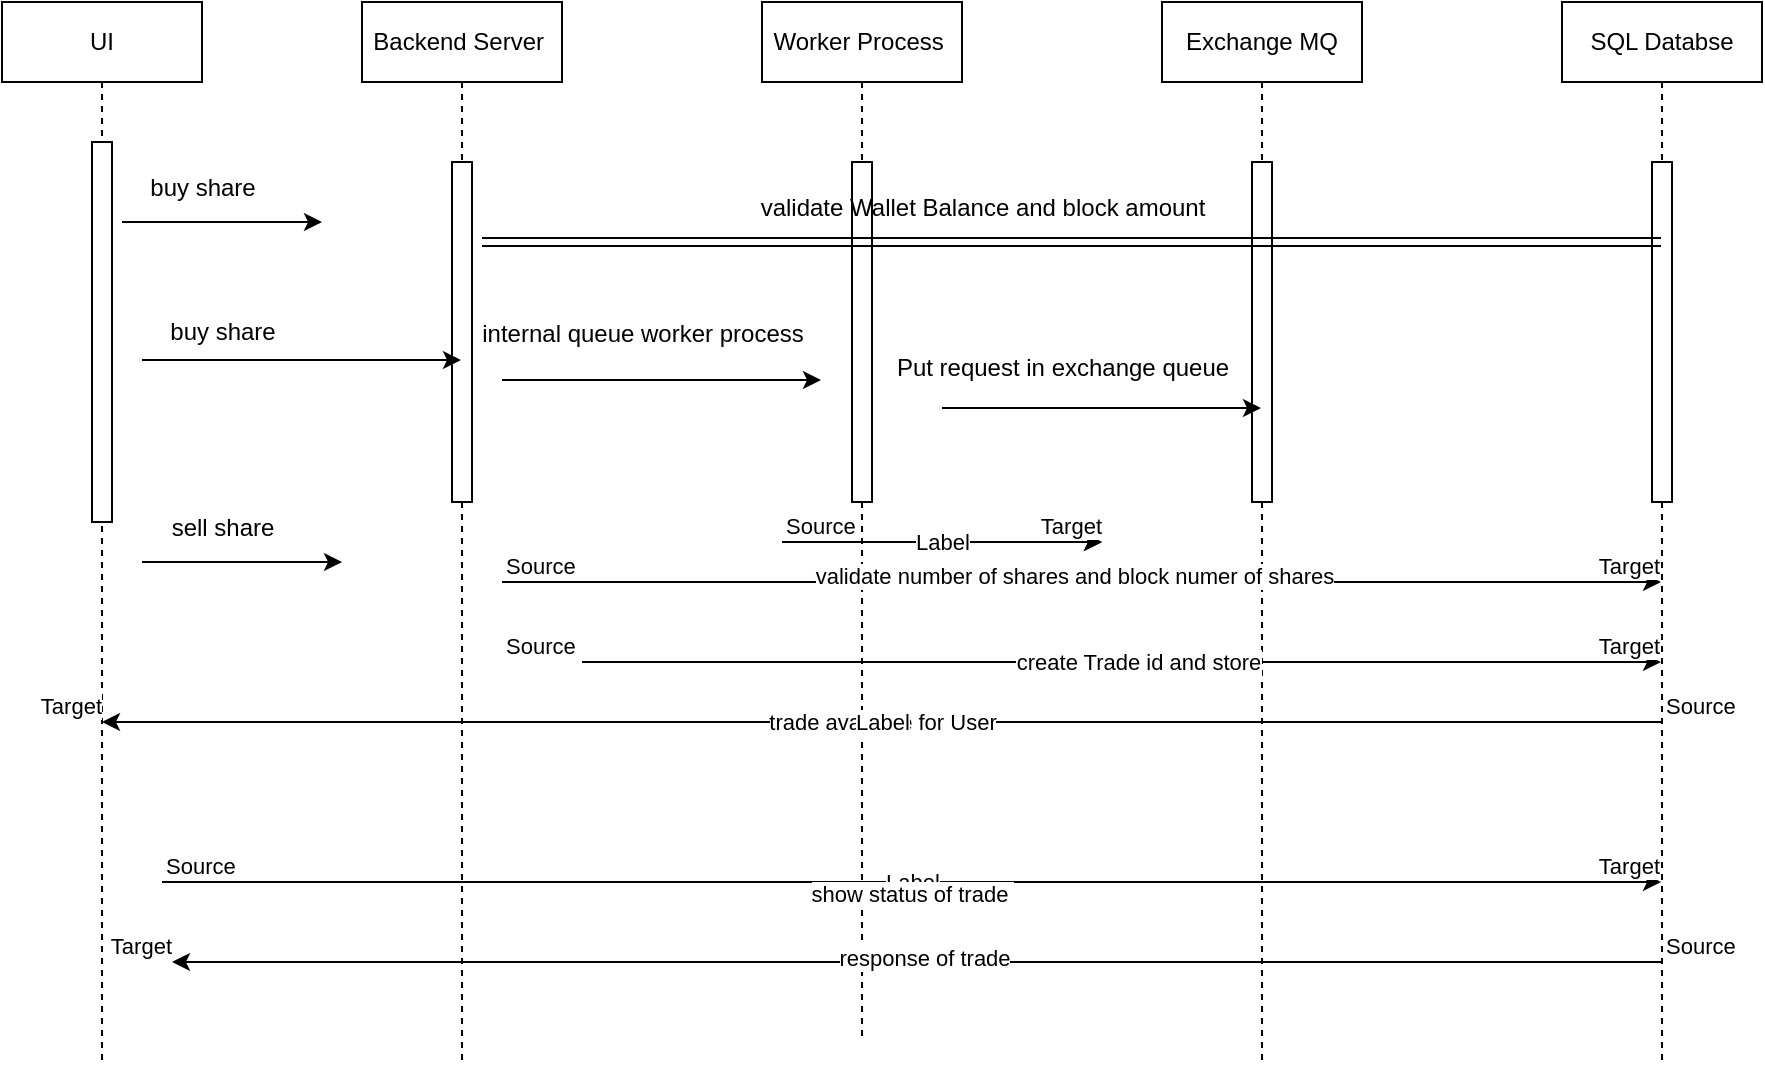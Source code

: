 <mxfile version="22.1.7" type="github">
  <diagram name="Page-1" id="2YBvvXClWsGukQMizWep">
    <mxGraphModel dx="1050" dy="566" grid="1" gridSize="10" guides="1" tooltips="1" connect="1" arrows="1" fold="1" page="1" pageScale="1" pageWidth="850" pageHeight="1100" math="0" shadow="0">
      <root>
        <mxCell id="0" />
        <mxCell id="1" parent="0" />
        <mxCell id="aM9ryv3xv72pqoxQDRHE-1" value="UI" style="shape=umlLifeline;perimeter=lifelinePerimeter;whiteSpace=wrap;html=1;container=0;dropTarget=0;collapsible=0;recursiveResize=0;outlineConnect=0;portConstraint=eastwest;newEdgeStyle={&quot;edgeStyle&quot;:&quot;elbowEdgeStyle&quot;,&quot;elbow&quot;:&quot;vertical&quot;,&quot;curved&quot;:0,&quot;rounded&quot;:0};" parent="1" vertex="1">
          <mxGeometry x="40" y="40" width="100" height="530" as="geometry" />
        </mxCell>
        <mxCell id="aM9ryv3xv72pqoxQDRHE-2" value="" style="html=1;points=[];perimeter=orthogonalPerimeter;outlineConnect=0;targetShapes=umlLifeline;portConstraint=eastwest;newEdgeStyle={&quot;edgeStyle&quot;:&quot;elbowEdgeStyle&quot;,&quot;elbow&quot;:&quot;vertical&quot;,&quot;curved&quot;:0,&quot;rounded&quot;:0};" parent="aM9ryv3xv72pqoxQDRHE-1" vertex="1">
          <mxGeometry x="45" y="70" width="10" height="190" as="geometry" />
        </mxCell>
        <mxCell id="aM9ryv3xv72pqoxQDRHE-5" value="Backend Server&amp;nbsp;" style="shape=umlLifeline;perimeter=lifelinePerimeter;whiteSpace=wrap;html=1;container=0;dropTarget=0;collapsible=0;recursiveResize=0;outlineConnect=0;portConstraint=eastwest;newEdgeStyle={&quot;edgeStyle&quot;:&quot;elbowEdgeStyle&quot;,&quot;elbow&quot;:&quot;vertical&quot;,&quot;curved&quot;:0,&quot;rounded&quot;:0};" parent="1" vertex="1">
          <mxGeometry x="220" y="40" width="100" height="530" as="geometry" />
        </mxCell>
        <mxCell id="aM9ryv3xv72pqoxQDRHE-6" value="" style="html=1;points=[];perimeter=orthogonalPerimeter;outlineConnect=0;targetShapes=umlLifeline;portConstraint=eastwest;newEdgeStyle={&quot;edgeStyle&quot;:&quot;elbowEdgeStyle&quot;,&quot;elbow&quot;:&quot;vertical&quot;,&quot;curved&quot;:0,&quot;rounded&quot;:0};" parent="aM9ryv3xv72pqoxQDRHE-5" vertex="1">
          <mxGeometry x="45" y="80" width="10" height="170" as="geometry" />
        </mxCell>
        <mxCell id="8QwPvOFHbs2lnNAJ0noh-1" value="Worker Process&amp;nbsp;" style="shape=umlLifeline;perimeter=lifelinePerimeter;whiteSpace=wrap;html=1;container=0;dropTarget=0;collapsible=0;recursiveResize=0;outlineConnect=0;portConstraint=eastwest;newEdgeStyle={&quot;edgeStyle&quot;:&quot;elbowEdgeStyle&quot;,&quot;elbow&quot;:&quot;vertical&quot;,&quot;curved&quot;:0,&quot;rounded&quot;:0};" vertex="1" parent="1">
          <mxGeometry x="420" y="40" width="100" height="520" as="geometry" />
        </mxCell>
        <mxCell id="8QwPvOFHbs2lnNAJ0noh-2" value="" style="html=1;points=[];perimeter=orthogonalPerimeter;outlineConnect=0;targetShapes=umlLifeline;portConstraint=eastwest;newEdgeStyle={&quot;edgeStyle&quot;:&quot;elbowEdgeStyle&quot;,&quot;elbow&quot;:&quot;vertical&quot;,&quot;curved&quot;:0,&quot;rounded&quot;:0};" vertex="1" parent="8QwPvOFHbs2lnNAJ0noh-1">
          <mxGeometry x="45" y="80" width="10" height="170" as="geometry" />
        </mxCell>
        <mxCell id="8QwPvOFHbs2lnNAJ0noh-3" value="Exchange MQ" style="shape=umlLifeline;perimeter=lifelinePerimeter;whiteSpace=wrap;html=1;container=0;dropTarget=0;collapsible=0;recursiveResize=0;outlineConnect=0;portConstraint=eastwest;newEdgeStyle={&quot;edgeStyle&quot;:&quot;elbowEdgeStyle&quot;,&quot;elbow&quot;:&quot;vertical&quot;,&quot;curved&quot;:0,&quot;rounded&quot;:0};" vertex="1" parent="1">
          <mxGeometry x="620" y="40" width="100" height="530" as="geometry" />
        </mxCell>
        <mxCell id="8QwPvOFHbs2lnNAJ0noh-4" value="" style="html=1;points=[];perimeter=orthogonalPerimeter;outlineConnect=0;targetShapes=umlLifeline;portConstraint=eastwest;newEdgeStyle={&quot;edgeStyle&quot;:&quot;elbowEdgeStyle&quot;,&quot;elbow&quot;:&quot;vertical&quot;,&quot;curved&quot;:0,&quot;rounded&quot;:0};" vertex="1" parent="8QwPvOFHbs2lnNAJ0noh-3">
          <mxGeometry x="45" y="80" width="10" height="170" as="geometry" />
        </mxCell>
        <mxCell id="8QwPvOFHbs2lnNAJ0noh-6" value="SQL Databse" style="shape=umlLifeline;perimeter=lifelinePerimeter;whiteSpace=wrap;html=1;container=0;dropTarget=0;collapsible=0;recursiveResize=0;outlineConnect=0;portConstraint=eastwest;newEdgeStyle={&quot;edgeStyle&quot;:&quot;elbowEdgeStyle&quot;,&quot;elbow&quot;:&quot;vertical&quot;,&quot;curved&quot;:0,&quot;rounded&quot;:0};" vertex="1" parent="1">
          <mxGeometry x="820" y="40" width="100" height="530" as="geometry" />
        </mxCell>
        <mxCell id="8QwPvOFHbs2lnNAJ0noh-7" value="" style="html=1;points=[];perimeter=orthogonalPerimeter;outlineConnect=0;targetShapes=umlLifeline;portConstraint=eastwest;newEdgeStyle={&quot;edgeStyle&quot;:&quot;elbowEdgeStyle&quot;,&quot;elbow&quot;:&quot;vertical&quot;,&quot;curved&quot;:0,&quot;rounded&quot;:0};" vertex="1" parent="8QwPvOFHbs2lnNAJ0noh-6">
          <mxGeometry x="45" y="80" width="10" height="170" as="geometry" />
        </mxCell>
        <mxCell id="8QwPvOFHbs2lnNAJ0noh-9" value="" style="endArrow=classic;html=1;rounded=0;" edge="1" parent="1">
          <mxGeometry relative="1" as="geometry">
            <mxPoint x="100" y="150" as="sourcePoint" />
            <mxPoint x="200" y="150" as="targetPoint" />
          </mxGeometry>
        </mxCell>
        <mxCell id="8QwPvOFHbs2lnNAJ0noh-11" value="buy share" style="text;html=1;align=center;verticalAlign=middle;resizable=0;points=[];autosize=1;strokeColor=none;fillColor=none;" vertex="1" parent="1">
          <mxGeometry x="100" y="118" width="80" height="30" as="geometry" />
        </mxCell>
        <mxCell id="8QwPvOFHbs2lnNAJ0noh-14" value="" style="shape=link;html=1;rounded=0;" edge="1" parent="1" target="8QwPvOFHbs2lnNAJ0noh-6">
          <mxGeometry width="100" relative="1" as="geometry">
            <mxPoint x="280" y="160" as="sourcePoint" />
            <mxPoint x="380" y="160" as="targetPoint" />
          </mxGeometry>
        </mxCell>
        <mxCell id="8QwPvOFHbs2lnNAJ0noh-15" value="validate Wallet Balance and block amount" style="text;html=1;align=center;verticalAlign=middle;resizable=0;points=[];autosize=1;strokeColor=none;fillColor=none;" vertex="1" parent="1">
          <mxGeometry x="405" y="128" width="250" height="30" as="geometry" />
        </mxCell>
        <mxCell id="8QwPvOFHbs2lnNAJ0noh-16" value="buy share" style="text;html=1;align=center;verticalAlign=middle;resizable=0;points=[];autosize=1;strokeColor=none;fillColor=none;" vertex="1" parent="1">
          <mxGeometry x="110" y="190" width="80" height="30" as="geometry" />
        </mxCell>
        <mxCell id="8QwPvOFHbs2lnNAJ0noh-17" value="" style="endArrow=classic;html=1;rounded=0;" edge="1" parent="1">
          <mxGeometry relative="1" as="geometry">
            <mxPoint x="110" y="219" as="sourcePoint" />
            <mxPoint x="269.5" y="219" as="targetPoint" />
          </mxGeometry>
        </mxCell>
        <mxCell id="8QwPvOFHbs2lnNAJ0noh-18" value="" style="endArrow=classic;html=1;rounded=0;" edge="1" parent="1">
          <mxGeometry relative="1" as="geometry">
            <mxPoint x="290" y="229" as="sourcePoint" />
            <mxPoint x="449.5" y="229" as="targetPoint" />
          </mxGeometry>
        </mxCell>
        <mxCell id="8QwPvOFHbs2lnNAJ0noh-19" value="internal queue worker process&lt;br&gt;&amp;nbsp;" style="text;html=1;align=center;verticalAlign=middle;resizable=0;points=[];autosize=1;strokeColor=none;fillColor=none;" vertex="1" parent="1">
          <mxGeometry x="270" y="193" width="180" height="40" as="geometry" />
        </mxCell>
        <mxCell id="8QwPvOFHbs2lnNAJ0noh-20" value="Put request in exchange queue" style="text;html=1;align=center;verticalAlign=middle;resizable=0;points=[];autosize=1;strokeColor=none;fillColor=none;" vertex="1" parent="1">
          <mxGeometry x="475" y="208" width="190" height="30" as="geometry" />
        </mxCell>
        <mxCell id="8QwPvOFHbs2lnNAJ0noh-21" value="" style="endArrow=classic;html=1;rounded=0;" edge="1" parent="1">
          <mxGeometry relative="1" as="geometry">
            <mxPoint x="510" y="243" as="sourcePoint" />
            <mxPoint x="669.5" y="243" as="targetPoint" />
          </mxGeometry>
        </mxCell>
        <mxCell id="8QwPvOFHbs2lnNAJ0noh-22" value="" style="endArrow=classic;html=1;rounded=0;" edge="1" parent="1">
          <mxGeometry relative="1" as="geometry">
            <mxPoint x="110" y="320" as="sourcePoint" />
            <mxPoint x="210" y="320" as="targetPoint" />
          </mxGeometry>
        </mxCell>
        <mxCell id="8QwPvOFHbs2lnNAJ0noh-23" value="sell share&lt;br&gt;" style="text;html=1;align=center;verticalAlign=middle;resizable=0;points=[];autosize=1;strokeColor=none;fillColor=none;" vertex="1" parent="1">
          <mxGeometry x="115" y="288" width="70" height="30" as="geometry" />
        </mxCell>
        <mxCell id="8QwPvOFHbs2lnNAJ0noh-28" value="" style="endArrow=classic;html=1;rounded=0;" edge="1" parent="1" target="8QwPvOFHbs2lnNAJ0noh-6">
          <mxGeometry relative="1" as="geometry">
            <mxPoint x="290" y="330" as="sourcePoint" />
            <mxPoint x="450" y="330" as="targetPoint" />
          </mxGeometry>
        </mxCell>
        <mxCell id="8QwPvOFHbs2lnNAJ0noh-29" value="Label" style="edgeLabel;resizable=0;html=1;align=center;verticalAlign=middle;" connectable="0" vertex="1" parent="8QwPvOFHbs2lnNAJ0noh-28">
          <mxGeometry relative="1" as="geometry" />
        </mxCell>
        <mxCell id="8QwPvOFHbs2lnNAJ0noh-30" value="Source" style="edgeLabel;resizable=0;html=1;align=left;verticalAlign=bottom;" connectable="0" vertex="1" parent="8QwPvOFHbs2lnNAJ0noh-28">
          <mxGeometry x="-1" relative="1" as="geometry" />
        </mxCell>
        <mxCell id="8QwPvOFHbs2lnNAJ0noh-31" value="Target" style="edgeLabel;resizable=0;html=1;align=right;verticalAlign=bottom;" connectable="0" vertex="1" parent="8QwPvOFHbs2lnNAJ0noh-28">
          <mxGeometry x="1" relative="1" as="geometry" />
        </mxCell>
        <mxCell id="8QwPvOFHbs2lnNAJ0noh-32" value="validate number of shares and block numer of shares" style="edgeLabel;html=1;align=center;verticalAlign=middle;resizable=0;points=[];" vertex="1" connectable="0" parent="8QwPvOFHbs2lnNAJ0noh-28">
          <mxGeometry x="-0.015" y="3" relative="1" as="geometry">
            <mxPoint as="offset" />
          </mxGeometry>
        </mxCell>
        <mxCell id="8QwPvOFHbs2lnNAJ0noh-33" value="c" style="endArrow=classic;html=1;rounded=0;" edge="1" parent="1" target="8QwPvOFHbs2lnNAJ0noh-6">
          <mxGeometry relative="1" as="geometry">
            <mxPoint x="330" y="370" as="sourcePoint" />
            <mxPoint x="539.5" y="370" as="targetPoint" />
          </mxGeometry>
        </mxCell>
        <mxCell id="8QwPvOFHbs2lnNAJ0noh-34" value="Label" style="edgeLabel;resizable=0;html=1;align=center;verticalAlign=middle;" connectable="0" vertex="1" parent="8QwPvOFHbs2lnNAJ0noh-33">
          <mxGeometry relative="1" as="geometry" />
        </mxCell>
        <mxCell id="8QwPvOFHbs2lnNAJ0noh-35" value="Source" style="edgeLabel;resizable=0;html=1;align=left;verticalAlign=bottom;" connectable="0" vertex="1" parent="8QwPvOFHbs2lnNAJ0noh-33">
          <mxGeometry x="-1" relative="1" as="geometry">
            <mxPoint x="-40" as="offset" />
          </mxGeometry>
        </mxCell>
        <mxCell id="8QwPvOFHbs2lnNAJ0noh-36" value="Target" style="edgeLabel;resizable=0;html=1;align=right;verticalAlign=bottom;" connectable="0" vertex="1" parent="8QwPvOFHbs2lnNAJ0noh-33">
          <mxGeometry x="1" relative="1" as="geometry" />
        </mxCell>
        <mxCell id="8QwPvOFHbs2lnNAJ0noh-37" value="create Trade id and store" style="edgeLabel;html=1;align=center;verticalAlign=middle;resizable=0;points=[];" vertex="1" connectable="0" parent="8QwPvOFHbs2lnNAJ0noh-33">
          <mxGeometry x="0.028" relative="1" as="geometry">
            <mxPoint as="offset" />
          </mxGeometry>
        </mxCell>
        <mxCell id="8QwPvOFHbs2lnNAJ0noh-40" value="trade available for User" style="endArrow=classic;html=1;rounded=0;" edge="1" parent="1" source="8QwPvOFHbs2lnNAJ0noh-6" target="aM9ryv3xv72pqoxQDRHE-1">
          <mxGeometry relative="1" as="geometry">
            <mxPoint x="430" y="260" as="sourcePoint" />
            <mxPoint x="400" y="260" as="targetPoint" />
            <Array as="points">
              <mxPoint x="410" y="400" />
            </Array>
          </mxGeometry>
        </mxCell>
        <mxCell id="8QwPvOFHbs2lnNAJ0noh-41" value="Label" style="edgeLabel;resizable=0;html=1;align=center;verticalAlign=middle;" connectable="0" vertex="1" parent="8QwPvOFHbs2lnNAJ0noh-40">
          <mxGeometry relative="1" as="geometry" />
        </mxCell>
        <mxCell id="8QwPvOFHbs2lnNAJ0noh-42" value="Source" style="edgeLabel;resizable=0;html=1;align=left;verticalAlign=bottom;" connectable="0" vertex="1" parent="8QwPvOFHbs2lnNAJ0noh-40">
          <mxGeometry x="-1" relative="1" as="geometry" />
        </mxCell>
        <mxCell id="8QwPvOFHbs2lnNAJ0noh-43" value="Target" style="edgeLabel;resizable=0;html=1;align=right;verticalAlign=bottom;" connectable="0" vertex="1" parent="8QwPvOFHbs2lnNAJ0noh-40">
          <mxGeometry x="1" relative="1" as="geometry" />
        </mxCell>
        <mxCell id="8QwPvOFHbs2lnNAJ0noh-44" value="" style="endArrow=classic;html=1;rounded=0;" edge="1" parent="1">
          <mxGeometry relative="1" as="geometry">
            <mxPoint x="430" y="310" as="sourcePoint" />
            <mxPoint x="590" y="310" as="targetPoint" />
          </mxGeometry>
        </mxCell>
        <mxCell id="8QwPvOFHbs2lnNAJ0noh-45" value="Label" style="edgeLabel;resizable=0;html=1;align=center;verticalAlign=middle;" connectable="0" vertex="1" parent="8QwPvOFHbs2lnNAJ0noh-44">
          <mxGeometry relative="1" as="geometry" />
        </mxCell>
        <mxCell id="8QwPvOFHbs2lnNAJ0noh-46" value="Source" style="edgeLabel;resizable=0;html=1;align=left;verticalAlign=bottom;" connectable="0" vertex="1" parent="8QwPvOFHbs2lnNAJ0noh-44">
          <mxGeometry x="-1" relative="1" as="geometry" />
        </mxCell>
        <mxCell id="8QwPvOFHbs2lnNAJ0noh-47" value="Target" style="edgeLabel;resizable=0;html=1;align=right;verticalAlign=bottom;" connectable="0" vertex="1" parent="8QwPvOFHbs2lnNAJ0noh-44">
          <mxGeometry x="1" relative="1" as="geometry" />
        </mxCell>
        <mxCell id="8QwPvOFHbs2lnNAJ0noh-48" value="" style="endArrow=classic;html=1;rounded=0;" edge="1" parent="1" target="8QwPvOFHbs2lnNAJ0noh-6">
          <mxGeometry relative="1" as="geometry">
            <mxPoint x="120" y="480" as="sourcePoint" />
            <mxPoint x="280" y="480" as="targetPoint" />
          </mxGeometry>
        </mxCell>
        <mxCell id="8QwPvOFHbs2lnNAJ0noh-49" value="Label" style="edgeLabel;resizable=0;html=1;align=center;verticalAlign=middle;" connectable="0" vertex="1" parent="8QwPvOFHbs2lnNAJ0noh-48">
          <mxGeometry relative="1" as="geometry" />
        </mxCell>
        <mxCell id="8QwPvOFHbs2lnNAJ0noh-50" value="Source" style="edgeLabel;resizable=0;html=1;align=left;verticalAlign=bottom;" connectable="0" vertex="1" parent="8QwPvOFHbs2lnNAJ0noh-48">
          <mxGeometry x="-1" relative="1" as="geometry" />
        </mxCell>
        <mxCell id="8QwPvOFHbs2lnNAJ0noh-51" value="Target" style="edgeLabel;resizable=0;html=1;align=right;verticalAlign=bottom;" connectable="0" vertex="1" parent="8QwPvOFHbs2lnNAJ0noh-48">
          <mxGeometry x="1" relative="1" as="geometry" />
        </mxCell>
        <mxCell id="8QwPvOFHbs2lnNAJ0noh-52" value="show status of trade&amp;nbsp;" style="edgeLabel;html=1;align=center;verticalAlign=middle;resizable=0;points=[];" vertex="1" connectable="0" parent="8QwPvOFHbs2lnNAJ0noh-48">
          <mxGeometry x="-0.001" y="-6" relative="1" as="geometry">
            <mxPoint as="offset" />
          </mxGeometry>
        </mxCell>
        <mxCell id="8QwPvOFHbs2lnNAJ0noh-53" value="" style="endArrow=classic;html=1;rounded=0;" edge="1" parent="1">
          <mxGeometry relative="1" as="geometry">
            <mxPoint x="430" y="310" as="sourcePoint" />
            <mxPoint x="590" y="310" as="targetPoint" />
          </mxGeometry>
        </mxCell>
        <mxCell id="8QwPvOFHbs2lnNAJ0noh-54" value="Label" style="edgeLabel;resizable=0;html=1;align=center;verticalAlign=middle;" connectable="0" vertex="1" parent="8QwPvOFHbs2lnNAJ0noh-53">
          <mxGeometry relative="1" as="geometry" />
        </mxCell>
        <mxCell id="8QwPvOFHbs2lnNAJ0noh-55" value="Source" style="edgeLabel;resizable=0;html=1;align=left;verticalAlign=bottom;" connectable="0" vertex="1" parent="8QwPvOFHbs2lnNAJ0noh-53">
          <mxGeometry x="-1" relative="1" as="geometry" />
        </mxCell>
        <mxCell id="8QwPvOFHbs2lnNAJ0noh-56" value="Target" style="edgeLabel;resizable=0;html=1;align=right;verticalAlign=bottom;" connectable="0" vertex="1" parent="8QwPvOFHbs2lnNAJ0noh-53">
          <mxGeometry x="1" relative="1" as="geometry" />
        </mxCell>
        <mxCell id="8QwPvOFHbs2lnNAJ0noh-57" value="" style="endArrow=classic;html=1;rounded=0;" edge="1" parent="1" source="8QwPvOFHbs2lnNAJ0noh-6">
          <mxGeometry relative="1" as="geometry">
            <mxPoint x="725" y="570" as="sourcePoint" />
            <mxPoint x="125" y="520" as="targetPoint" />
          </mxGeometry>
        </mxCell>
        <mxCell id="8QwPvOFHbs2lnNAJ0noh-58" value="Label" style="edgeLabel;resizable=0;html=1;align=center;verticalAlign=middle;" connectable="0" vertex="1" parent="8QwPvOFHbs2lnNAJ0noh-57">
          <mxGeometry relative="1" as="geometry" />
        </mxCell>
        <mxCell id="8QwPvOFHbs2lnNAJ0noh-59" value="Source" style="edgeLabel;resizable=0;html=1;align=left;verticalAlign=bottom;" connectable="0" vertex="1" parent="8QwPvOFHbs2lnNAJ0noh-57">
          <mxGeometry x="-1" relative="1" as="geometry" />
        </mxCell>
        <mxCell id="8QwPvOFHbs2lnNAJ0noh-60" value="Target" style="edgeLabel;resizable=0;html=1;align=right;verticalAlign=bottom;" connectable="0" vertex="1" parent="8QwPvOFHbs2lnNAJ0noh-57">
          <mxGeometry x="1" relative="1" as="geometry" />
        </mxCell>
        <mxCell id="8QwPvOFHbs2lnNAJ0noh-61" value="response of trade&lt;br&gt;" style="edgeLabel;html=1;align=center;verticalAlign=middle;resizable=0;points=[];" vertex="1" connectable="0" parent="8QwPvOFHbs2lnNAJ0noh-57">
          <mxGeometry x="-0.009" y="-2" relative="1" as="geometry">
            <mxPoint as="offset" />
          </mxGeometry>
        </mxCell>
      </root>
    </mxGraphModel>
  </diagram>
</mxfile>
